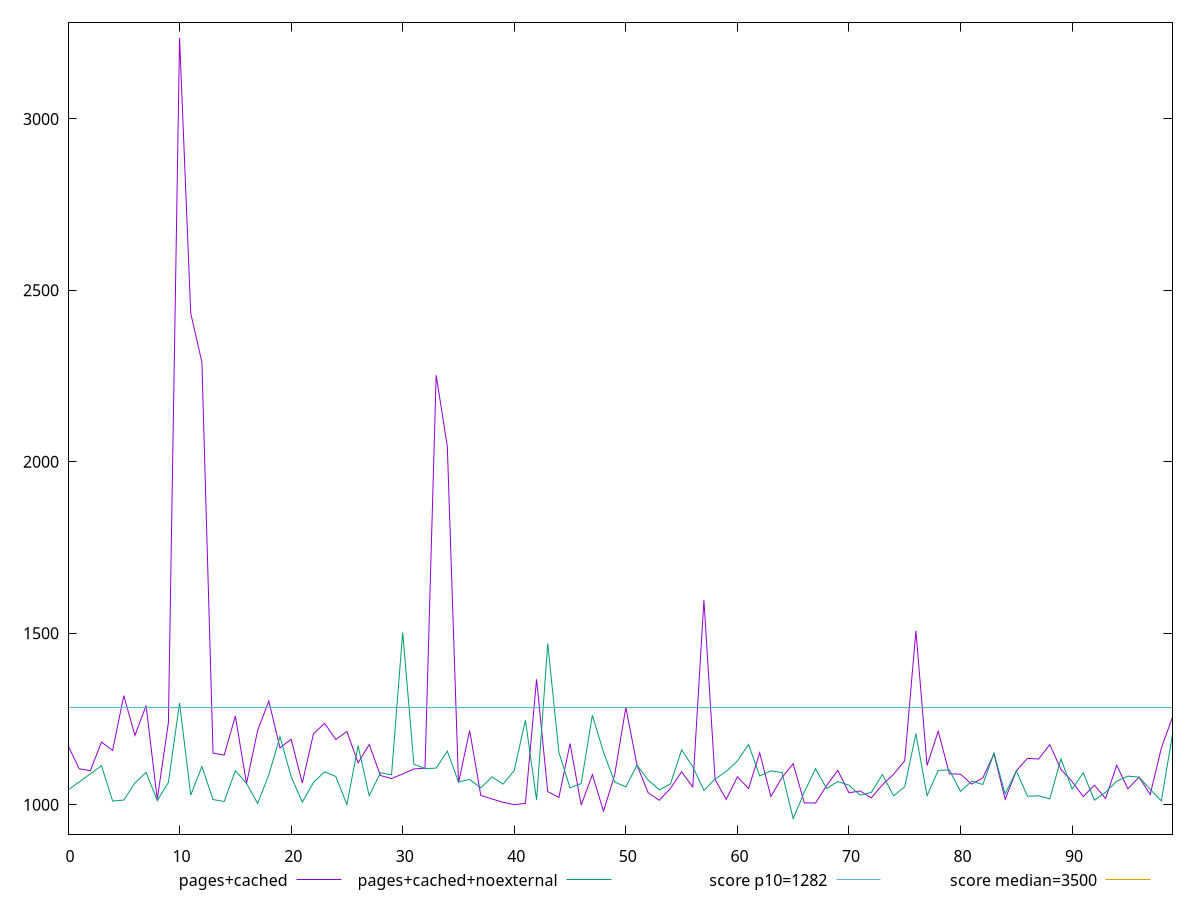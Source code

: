 reset

$pagesCached <<EOF
0 1172.7480000000005
1 1104.8360000000002
2 1099.0480000000007
3 1182.652
4 1158.0680000000004
5 1318.1519999999998
6 1201.931999999999
7 1289.1400000000006
8 1015.6560000000003
9 1239.4920000000006
10 3236.2599999999984
11 2433.392
12 2290.6679999999997
13 1150.3400000000004
14 1144.7920000000001
15 1258.2399999999998
16 1061.6400000000003
17 1216.5999999999992
18 1302.4399999999985
19 1165.6840000000007
20 1190.9839999999997
21 1062.9120000000007
22 1206.8120000000004
23 1237.3239999999998
24 1190.1280000000008
25 1213.5800000000006
26 1121.9320000000007
27 1175.5840000000007
28 1085.1800000000003
29 1076.2440000000006
30 1089.652
31 1104.1480000000006
32 1106.3760000000004
33 2252.552
34 2044.3879999999992
35 1063.3440000000005
36 1216.3840000000002
37 1027.0480000000002
38 1016.6960000000004
39 1007.0600000000006
40 999.8960000000005
41 1004.1400000000004
42 1365.6120000000008
43 1038.1600000000003
44 1021.2040000000006
45 1178.2640000000004
46 998.7680000000005
47 1087.6040000000005
48 981.0240000000006
49 1087.0920000000003
50 1283.6079999999997
51 1115.6280000000013
52 1034.8120000000006
53 1012.7800000000002
54 1047.5640000000005
55 1096.0160000000005
56 1051.4920000000009
57 1596.4280000000008
58 1073.1600000000008
59 1015.2920000000004
60 1081.3720000000003
61 1046.9640000000004
62 1151.195999999999
63 1023.6840000000001
64 1079.2920000000008
65 1119.4759999999994
66 1005.2840000000008
67 1004.6640000000002
68 1055.956
69 1100.0160000000008
70 1034.704000000001
71 1040.0920000000003
72 1019.8120000000007
73 1058.0600000000006
74 1088.7720000000004
75 1128.0880000000006
76 1507.1919999999986
77 1114.3480000000006
78 1214.4040000000007
79 1090.1800000000003
80 1088.9480000000003
81 1059.9080000000004
82 1078.0400000000004
83 1148.3640000000003
84 1015.9040000000006
85 1098.6200000000006
86 1135.136
87 1133.0760000000005
88 1175.1080000000004
89 1103.136
90 1067.3960000000004
91 1023.7080000000005
92 1056.9400000000005
93 1017.8600000000005
94 1115.0640000000003
95 1046.3720000000005
96 1080.3680000000004
97 1029.6280000000004
98 1165.192
99 1255.4160000000002
EOF

$pagesCachedNoexternal <<EOF
0 1042.9640000000006
1 1066.192000000001
2 1089.7400000000007
3 1113.8320000000006
4 1010.6000000000008
5 1013.5400000000004
6 1063.3280000000007
7 1094.2840000000003
8 1011.9880000000006
9 1065.008
10 1296.6040000000007
11 1027.6960000000004
12 1111.3280000000004
13 1014.9720000000004
14 1009.2360000000006
15 1099.1200000000001
16 1062.1800000000005
17 1003.5960000000006
18 1087.3760000000002
19 1198.4440000000004
20 1081.9400000000005
21 1007.3320000000006
22 1064.8640000000005
23 1095.7760000000005
24 1082.4320000000002
25 1000.4880000000006
26 1171.8040000000005
27 1026.0400000000009
28 1092.8480000000006
29 1087.1960000000004
30 1502.3920000000007
31 1118.0200000000002
32 1105.1840000000007
33 1106.66
34 1156.0680000000007
35 1066.3760000000009
36 1073.5120000000004
37 1048.9080000000004
38 1081.1880000000003
39 1060.236
40 1100.0480000000007
41 1246.7080000000008
42 1013.4880000000004
43 1470.0359999999996
44 1152.6280000000004
45 1049.2000000000007
46 1061.4880000000005
47 1261.0999999999985
48 1152.8919999999998
49 1066.2040000000004
50 1051.9160000000004
51 1115.1680000000003
52 1072.0960000000005
53 1043.3800000000003
54 1060.3560000000007
55 1159.8160000000003
56 1110.6720000000003
57 1041.7200000000005
58 1074.7880000000007
59 1097.2720000000002
60 1127.3440000000003
61 1175.8680000000006
62 1083.6640000000004
63 1098.6400000000006
64 1093.6760000000004
65 959.6440000000007
66 1036.6320000000005
67 1104.9360000000004
68 1047.0680000000002
69 1067.380000000001
70 1056.8680000000002
71 1027.8360000000002
72 1035.5520000000008
73 1087.768
74 1025.7600000000004
75 1052.3400000000006
76 1206.8439999999996
77 1026.3600000000004
78 1099.8760000000007
79 1101.2440000000004
80 1038.6680000000006
81 1068.6280000000006
82 1058.9520000000005
83 1150.26
84 1031.3920000000005
85 1098.480000000001
86 1024.5800000000006
87 1026.076000000001
88 1016.8600000000002
89 1133.6000000000004
90 1045.5480000000007
91 1093.0280000000007
92 1013.1200000000001
93 1035.9640000000002
94 1068.5480000000007
95 1083.2520000000006
96 1080.3640000000007
97 1044.8359999999998
98 1011.0280000000008
99 1205.315999999999
EOF

set key outside below
set xrange [0:99]
set yrange [914.1116800000008:3281.792319999998]
set trange [914.1116800000008:3281.792319999998]
set terminal svg size 640, 520 enhanced background rgb 'white'
set output "reprap/bootup-time/comparison/line/1_vs_2.svg"

plot $pagesCached title "pages+cached" with line, \
     $pagesCachedNoexternal title "pages+cached+noexternal" with line, \
     1282 title "score p10=1282", \
     3500 title "score median=3500"

reset
